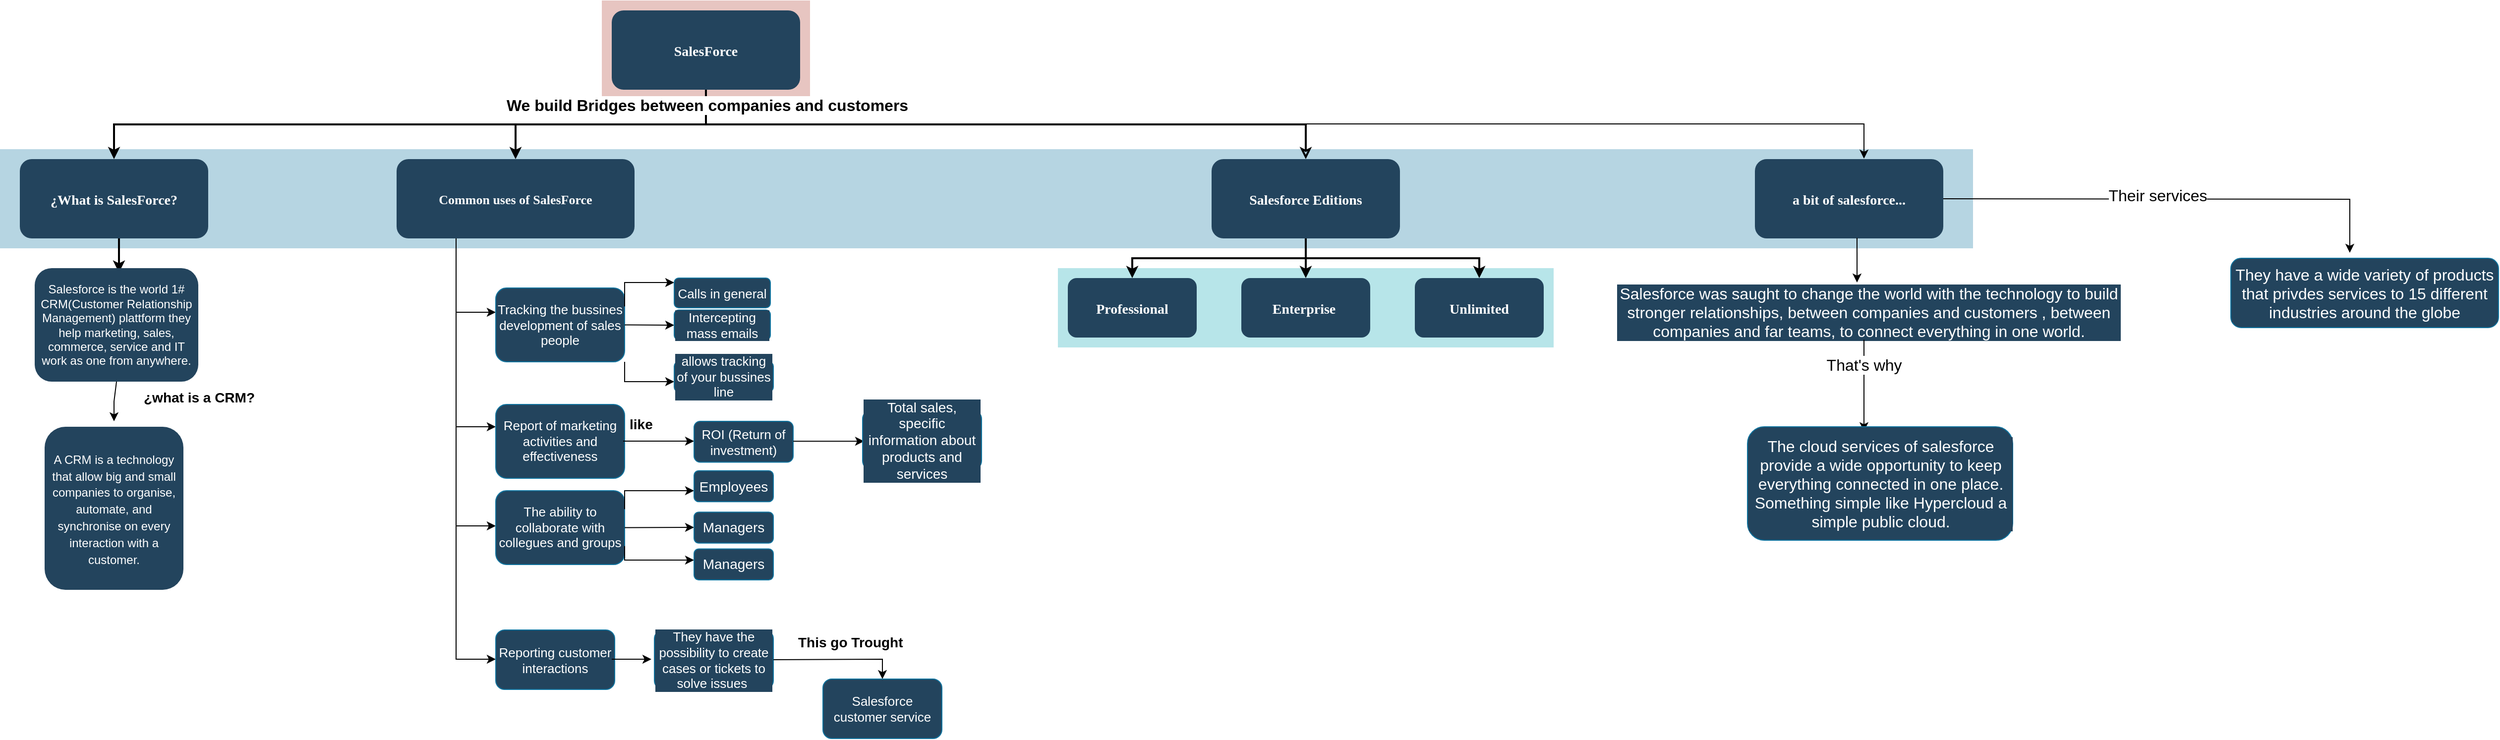 <mxfile version="16.5.6" type="github">
  <diagram name="Page-1" id="2c0d36ab-eaac-3732-788b-9136903baeff">
    <mxGraphModel dx="868" dy="442" grid="1" gridSize="10" guides="1" tooltips="1" connect="1" arrows="1" fold="1" page="1" pageScale="1.5" pageWidth="1169" pageHeight="827" background="none" math="0" shadow="0">
      <root>
        <mxCell id="0" />
        <mxCell id="1" parent="0" />
        <mxCell id="123" value="" style="fillColor=#AE4132;strokeColor=none;opacity=30;" parent="1" vertex="1">
          <mxGeometry x="747" y="175.5" width="210" height="100.0" as="geometry" />
        </mxCell>
        <mxCell id="122" value="" style="fillColor=#10739E;strokeColor=none;opacity=30;" parent="1" vertex="1">
          <mxGeometry x="140" y="325.5" width="1990" height="100" as="geometry" />
        </mxCell>
        <mxCell id="110" value="" style="fillColor=#12AAB5;strokeColor=none;opacity=30;" parent="1" vertex="1">
          <mxGeometry x="1207" y="445.5" width="500" height="80" as="geometry" />
        </mxCell>
        <mxCell id="2" value="SalesForce" style="rounded=1;fillColor=#23445D;gradientColor=none;strokeColor=none;fontColor=#FFFFFF;fontStyle=1;fontFamily=Tahoma;fontSize=14" parent="1" vertex="1">
          <mxGeometry x="757" y="185.5" width="190" height="80" as="geometry" />
        </mxCell>
        <mxCell id="4" value="Salesforce Editions" style="rounded=1;fillColor=#23445D;gradientColor=none;strokeColor=none;fontColor=#FFFFFF;fontStyle=1;fontFamily=Tahoma;fontSize=14" parent="1" vertex="1">
          <mxGeometry x="1362.0" y="335.5" width="190" height="80" as="geometry" />
        </mxCell>
        <mxCell id="9" value="" style="edgeStyle=elbowEdgeStyle;elbow=vertical;strokeWidth=2;rounded=0;endArrow=classic;endFill=0;" parent="1" source="2" target="4" edge="1">
          <mxGeometry x="337" y="215.5" width="100" height="100" as="geometry">
            <mxPoint x="337" y="315.5" as="sourcePoint" />
            <mxPoint x="437" y="215.5" as="targetPoint" />
          </mxGeometry>
        </mxCell>
        <mxCell id="12" value="Common uses of SalesForce" style="rounded=1;fillColor=#23445D;gradientColor=none;strokeColor=none;fontColor=#FFFFFF;fontStyle=1;fontFamily=Tahoma;fontSize=13;" parent="1" vertex="1">
          <mxGeometry x="540" y="335.5" width="240" height="80" as="geometry" />
        </mxCell>
        <mxCell id="13" value="¿What is SalesForce?" style="rounded=1;fillColor=#23445D;gradientColor=none;strokeColor=none;fontColor=#FFFFFF;fontStyle=1;fontFamily=Tahoma;fontSize=14" parent="1" vertex="1">
          <mxGeometry x="160" y="335.5" width="190" height="80" as="geometry" />
        </mxCell>
        <mxCell id="44" value="Professional" style="rounded=1;fillColor=#23445D;gradientColor=none;strokeColor=none;fontColor=#FFFFFF;fontStyle=1;fontFamily=Tahoma;fontSize=14" parent="1" vertex="1">
          <mxGeometry x="1217" y="455.5" width="130" height="60" as="geometry" />
        </mxCell>
        <mxCell id="48" value="Enterprise " style="rounded=1;fillColor=#23445D;gradientColor=none;strokeColor=none;fontColor=#FFFFFF;fontStyle=1;fontFamily=Tahoma;fontSize=14" parent="1" vertex="1">
          <mxGeometry x="1392" y="455.5" width="130" height="60" as="geometry" />
        </mxCell>
        <mxCell id="52" value="Unlimited" style="rounded=1;fillColor=#23445D;gradientColor=none;strokeColor=none;fontColor=#FFFFFF;fontStyle=1;fontFamily=Tahoma;fontSize=14" parent="1" vertex="1">
          <mxGeometry x="1567" y="455.5" width="130" height="60" as="geometry" />
        </mxCell>
        <mxCell id="59" value="" style="edgeStyle=elbowEdgeStyle;elbow=vertical;strokeWidth=2;rounded=0" parent="1" source="2" target="12" edge="1">
          <mxGeometry x="347" y="225.5" width="100" height="100" as="geometry">
            <mxPoint x="862.0" y="275.5" as="sourcePoint" />
            <mxPoint x="1467.0" y="345.5" as="targetPoint" />
          </mxGeometry>
        </mxCell>
        <mxCell id="61" value="" style="edgeStyle=elbowEdgeStyle;elbow=vertical;strokeWidth=2;rounded=0" parent="1" source="2" target="13" edge="1">
          <mxGeometry x="-23" y="135.5" width="100" height="100" as="geometry">
            <mxPoint x="-23" y="235.5" as="sourcePoint" />
            <mxPoint x="77" y="135.5" as="targetPoint" />
          </mxGeometry>
        </mxCell>
        <mxCell id="mwkYcu_TlAt9jS-CwTVa-195" value="&lt;b&gt;We build Bridges between companies and customers&lt;/b&gt;" style="edgeLabel;html=1;align=center;verticalAlign=middle;resizable=0;points=[];fontSize=16;fontColor=#000000;" vertex="1" connectable="0" parent="61">
          <mxGeometry relative="1" as="geometry">
            <mxPoint x="299" y="-20" as="offset" />
          </mxGeometry>
        </mxCell>
        <mxCell id="62" value="" style="edgeStyle=elbowEdgeStyle;elbow=vertical;strokeWidth=2;rounded=0" parent="1" source="13" edge="1">
          <mxGeometry x="-23" y="135.5" width="100" height="100" as="geometry">
            <mxPoint x="-23" y="235.5" as="sourcePoint" />
            <mxPoint x="260" y="450" as="targetPoint" />
            <Array as="points">
              <mxPoint x="260" y="440" />
              <mxPoint x="202" y="440" />
            </Array>
          </mxGeometry>
        </mxCell>
        <mxCell id="104" value="" style="edgeStyle=elbowEdgeStyle;elbow=vertical;strokeWidth=2;rounded=0" parent="1" source="4" target="48" edge="1">
          <mxGeometry x="-23" y="135.5" width="100" height="100" as="geometry">
            <mxPoint x="-23" y="235.5" as="sourcePoint" />
            <mxPoint x="77" y="135.5" as="targetPoint" />
          </mxGeometry>
        </mxCell>
        <mxCell id="105" value="" style="edgeStyle=elbowEdgeStyle;elbow=vertical;strokeWidth=2;rounded=0" parent="1" source="4" target="44" edge="1">
          <mxGeometry x="-23" y="135.5" width="100" height="100" as="geometry">
            <mxPoint x="-23" y="235.5" as="sourcePoint" />
            <mxPoint x="77" y="135.5" as="targetPoint" />
          </mxGeometry>
        </mxCell>
        <mxCell id="106" value="" style="edgeStyle=elbowEdgeStyle;elbow=vertical;strokeWidth=2;rounded=0" parent="1" source="4" target="52" edge="1">
          <mxGeometry x="-23" y="135.5" width="100" height="100" as="geometry">
            <mxPoint x="-23" y="235.5" as="sourcePoint" />
            <mxPoint x="77" y="135.5" as="targetPoint" />
          </mxGeometry>
        </mxCell>
        <mxCell id="mwkYcu_TlAt9jS-CwTVa-124" value="Salesforce is the world 1# CRM(Customer Relationship Management) plattform they help marketing, sales, commerce, service and IT work as one from anywhere." style="rounded=1;whiteSpace=wrap;html=1;fillColor=#23445D;fontColor=#ffffff;strokeColor=none;" vertex="1" parent="1">
          <mxGeometry x="175" y="445.5" width="165" height="114.5" as="geometry" />
        </mxCell>
        <mxCell id="mwkYcu_TlAt9jS-CwTVa-130" value="" style="endArrow=classic;html=1;rounded=0;exitX=0.5;exitY=1;exitDx=0;exitDy=0;" edge="1" parent="1" source="mwkYcu_TlAt9jS-CwTVa-124">
          <mxGeometry width="50" height="50" relative="1" as="geometry">
            <mxPoint x="90" y="555.5" as="sourcePoint" />
            <mxPoint x="255" y="600" as="targetPoint" />
            <Array as="points">
              <mxPoint x="255" y="580" />
            </Array>
          </mxGeometry>
        </mxCell>
        <mxCell id="mwkYcu_TlAt9jS-CwTVa-131" value="&lt;h1&gt;&lt;font style=&quot;font-size: 14px&quot;&gt;¿what is a CRM?&lt;/font&gt;&lt;/h1&gt;" style="text;html=1;strokeColor=none;fillColor=none;spacing=5;spacingTop=-20;whiteSpace=wrap;overflow=hidden;rounded=0;opacity=30;" vertex="1" parent="1">
          <mxGeometry x="280" y="553.25" width="130" height="35.5" as="geometry" />
        </mxCell>
        <mxCell id="mwkYcu_TlAt9jS-CwTVa-132" value="&lt;font style=&quot;font-size: 12px&quot;&gt;&lt;font color=&quot;#ffffff&quot; style=&quot;font-size: 12px&quot;&gt;A CRM is a technology that allow big and small companies&amp;nbsp;&lt;/font&gt;&lt;span style=&quot;font-family: &amp;#34;arial&amp;#34; , sans-serif ; background-color: rgb(35 , 68 , 93)&quot;&gt;&lt;font color=&quot;#ffffff&quot; style=&quot;font-size: 12px&quot;&gt;to organise, automate, and synchronise on every interaction with a customer.&lt;/font&gt;&lt;/span&gt;&lt;/font&gt;" style="rounded=1;whiteSpace=wrap;html=1;fontSize=14;strokeColor=none;fillColor=#23445D;align=center;" vertex="1" parent="1">
          <mxGeometry x="185" y="605.5" width="140" height="164.5" as="geometry" />
        </mxCell>
        <mxCell id="mwkYcu_TlAt9jS-CwTVa-134" value="" style="endArrow=classic;html=1;rounded=0;fontSize=13;fontColor=#FFFFFF;exitX=0.25;exitY=1;exitDx=0;exitDy=0;" edge="1" parent="1" source="12">
          <mxGeometry width="50" height="50" relative="1" as="geometry">
            <mxPoint x="620" y="580" as="sourcePoint" />
            <mxPoint x="640" y="840" as="targetPoint" />
            <Array as="points">
              <mxPoint x="600" y="840" />
            </Array>
          </mxGeometry>
        </mxCell>
        <mxCell id="mwkYcu_TlAt9jS-CwTVa-135" value="" style="endArrow=classic;html=1;rounded=0;fontSize=13;fontColor=#FFFFFF;" edge="1" parent="1">
          <mxGeometry width="50" height="50" relative="1" as="geometry">
            <mxPoint x="600" y="490" as="sourcePoint" />
            <mxPoint x="640" y="490" as="targetPoint" />
          </mxGeometry>
        </mxCell>
        <mxCell id="mwkYcu_TlAt9jS-CwTVa-136" value="Tracking the bussines development of sales people" style="rounded=1;whiteSpace=wrap;html=1;labelBackgroundColor=#23445D;fontSize=13;fontColor=#FFFFFF;strokeColor=#10739E;fillColor=#23445D;glass=0;" vertex="1" parent="1">
          <mxGeometry x="640" y="465.5" width="130" height="74.5" as="geometry" />
        </mxCell>
        <mxCell id="mwkYcu_TlAt9jS-CwTVa-138" value="" style="endArrow=classic;html=1;rounded=0;fontSize=13;fontColor=#FFFFFF;exitX=1;exitY=0.25;exitDx=0;exitDy=0;" edge="1" parent="1" source="mwkYcu_TlAt9jS-CwTVa-136">
          <mxGeometry width="50" height="50" relative="1" as="geometry">
            <mxPoint x="770" y="490" as="sourcePoint" />
            <mxPoint x="820" y="460" as="targetPoint" />
            <Array as="points">
              <mxPoint x="770" y="460" />
              <mxPoint x="790" y="460" />
            </Array>
          </mxGeometry>
        </mxCell>
        <mxCell id="mwkYcu_TlAt9jS-CwTVa-139" value="Calls in general" style="rounded=1;whiteSpace=wrap;html=1;glass=0;labelBackgroundColor=#23445D;fontSize=13;fontColor=#FFFFFF;strokeColor=#10739E;fillColor=#23445D;" vertex="1" parent="1">
          <mxGeometry x="820" y="455.5" width="97" height="30" as="geometry" />
        </mxCell>
        <mxCell id="mwkYcu_TlAt9jS-CwTVa-140" value="" style="endArrow=classic;html=1;rounded=0;fontSize=13;fontColor=#FFFFFF;exitX=1;exitY=0.5;exitDx=0;exitDy=0;" edge="1" parent="1" source="mwkYcu_TlAt9jS-CwTVa-136">
          <mxGeometry width="50" height="50" relative="1" as="geometry">
            <mxPoint x="790" y="527.75" as="sourcePoint" />
            <mxPoint x="820" y="503" as="targetPoint" />
          </mxGeometry>
        </mxCell>
        <mxCell id="mwkYcu_TlAt9jS-CwTVa-141" value="Intercepting mass emails" style="rounded=1;whiteSpace=wrap;html=1;glass=0;labelBackgroundColor=#23445D;fontSize=13;fontColor=#FFFFFF;strokeColor=#10739E;fillColor=#23445D;" vertex="1" parent="1">
          <mxGeometry x="820" y="487.75" width="97" height="30" as="geometry" />
        </mxCell>
        <mxCell id="mwkYcu_TlAt9jS-CwTVa-142" value="" style="endArrow=classic;html=1;rounded=0;fontSize=13;fontColor=#FFFFFF;exitX=1;exitY=1;exitDx=0;exitDy=0;" edge="1" parent="1" source="mwkYcu_TlAt9jS-CwTVa-136">
          <mxGeometry width="50" height="50" relative="1" as="geometry">
            <mxPoint x="800" y="600.5" as="sourcePoint" />
            <mxPoint x="820" y="560" as="targetPoint" />
            <Array as="points">
              <mxPoint x="770" y="560" />
            </Array>
          </mxGeometry>
        </mxCell>
        <mxCell id="mwkYcu_TlAt9jS-CwTVa-143" value="allows tracking of your bussines line" style="rounded=1;whiteSpace=wrap;html=1;glass=0;labelBackgroundColor=#23445D;fontSize=13;fontColor=#FFFFFF;strokeColor=#10739E;fillColor=#23445D;" vertex="1" parent="1">
          <mxGeometry x="820" y="540" width="100" height="30" as="geometry" />
        </mxCell>
        <mxCell id="mwkYcu_TlAt9jS-CwTVa-145" value="They have the possibility to create cases or tickets to solve issues&amp;nbsp;" style="rounded=1;whiteSpace=wrap;html=1;glass=0;labelBackgroundColor=#23445D;fontSize=13;fontColor=#FFFFFF;strokeColor=#10739E;fillColor=#23445D;" vertex="1" parent="1">
          <mxGeometry x="800" y="810.5" width="120" height="60" as="geometry" />
        </mxCell>
        <mxCell id="mwkYcu_TlAt9jS-CwTVa-146" value="" style="endArrow=classic;html=1;rounded=0;fontSize=13;fontColor=#FFFFFF;exitX=1;exitY=0.5;exitDx=0;exitDy=0;" edge="1" parent="1" source="mwkYcu_TlAt9jS-CwTVa-145">
          <mxGeometry width="50" height="50" relative="1" as="geometry">
            <mxPoint x="750" y="990" as="sourcePoint" />
            <mxPoint x="1030" y="860" as="targetPoint" />
            <Array as="points">
              <mxPoint x="1030" y="840" />
            </Array>
          </mxGeometry>
        </mxCell>
        <mxCell id="mwkYcu_TlAt9jS-CwTVa-150" value="Salesforce customer service" style="rounded=1;whiteSpace=wrap;html=1;glass=0;labelBackgroundColor=#23445D;fontSize=13;fontColor=#FFFFFF;strokeColor=#10739E;fillColor=#23445D;" vertex="1" parent="1">
          <mxGeometry x="970" y="860" width="120" height="60" as="geometry" />
        </mxCell>
        <mxCell id="mwkYcu_TlAt9jS-CwTVa-151" value="" style="endArrow=classic;html=1;rounded=0;fontSize=14;fontColor=#FFFFFF;" edge="1" parent="1">
          <mxGeometry width="50" height="50" relative="1" as="geometry">
            <mxPoint x="600" y="605.5" as="sourcePoint" />
            <mxPoint x="640" y="605.5" as="targetPoint" />
          </mxGeometry>
        </mxCell>
        <mxCell id="mwkYcu_TlAt9jS-CwTVa-152" value="Report of marketing activities and effectiveness" style="rounded=1;whiteSpace=wrap;html=1;labelBackgroundColor=#23445D;fontSize=13;fontColor=#FFFFFF;strokeColor=#10739E;fillColor=#23445D;glass=0;" vertex="1" parent="1">
          <mxGeometry x="640" y="583" width="130" height="74.5" as="geometry" />
        </mxCell>
        <mxCell id="mwkYcu_TlAt9jS-CwTVa-153" value="" style="endArrow=classic;html=1;rounded=0;fontSize=14;fontColor=#FFFFFF;" edge="1" parent="1">
          <mxGeometry width="50" height="50" relative="1" as="geometry">
            <mxPoint x="768.5" y="620" as="sourcePoint" />
            <mxPoint x="840" y="620" as="targetPoint" />
          </mxGeometry>
        </mxCell>
        <mxCell id="mwkYcu_TlAt9jS-CwTVa-154" value="&lt;h1&gt;&lt;span style=&quot;font-size: 14px&quot;&gt;like&lt;/span&gt;&lt;/h1&gt;" style="text;html=1;strokeColor=none;fillColor=none;spacing=5;spacingTop=-20;whiteSpace=wrap;overflow=hidden;rounded=0;opacity=30;" vertex="1" parent="1">
          <mxGeometry x="770" y="580" width="40" height="35.5" as="geometry" />
        </mxCell>
        <mxCell id="mwkYcu_TlAt9jS-CwTVa-155" value="ROI (Return of investment)" style="rounded=1;whiteSpace=wrap;html=1;labelBackgroundColor=#23445D;fontSize=13;fontColor=#FFFFFF;strokeColor=#10739E;fillColor=#23445D;glass=0;" vertex="1" parent="1">
          <mxGeometry x="840" y="600" width="100" height="41.25" as="geometry" />
        </mxCell>
        <mxCell id="mwkYcu_TlAt9jS-CwTVa-158" value="" style="endArrow=classic;html=1;rounded=0;fontSize=14;fontColor=#FFFFFF;" edge="1" parent="1">
          <mxGeometry width="50" height="50" relative="1" as="geometry">
            <mxPoint x="940" y="620.13" as="sourcePoint" />
            <mxPoint x="1011.5" y="620.13" as="targetPoint" />
          </mxGeometry>
        </mxCell>
        <mxCell id="mwkYcu_TlAt9jS-CwTVa-159" value="Total sales, specific information about products and services" style="rounded=1;whiteSpace=wrap;html=1;glass=0;labelBackgroundColor=#23445D;fontSize=14;fontColor=#FFFFFF;strokeColor=#10739E;fillColor=#23445D;" vertex="1" parent="1">
          <mxGeometry x="1010" y="588.75" width="120" height="60" as="geometry" />
        </mxCell>
        <mxCell id="mwkYcu_TlAt9jS-CwTVa-160" value="" style="endArrow=classic;html=1;rounded=0;fontSize=14;fontColor=#FFFFFF;" edge="1" parent="1">
          <mxGeometry width="50" height="50" relative="1" as="geometry">
            <mxPoint x="600" y="705.5" as="sourcePoint" />
            <mxPoint x="640" y="705.5" as="targetPoint" />
          </mxGeometry>
        </mxCell>
        <mxCell id="mwkYcu_TlAt9jS-CwTVa-161" value="The ability to collaborate with collegues and groups" style="rounded=1;whiteSpace=wrap;html=1;labelBackgroundColor=#23445D;fontSize=13;fontColor=#FFFFFF;strokeColor=#10739E;fillColor=#23445D;glass=0;" vertex="1" parent="1">
          <mxGeometry x="640" y="670" width="130" height="74.5" as="geometry" />
        </mxCell>
        <mxCell id="mwkYcu_TlAt9jS-CwTVa-162" value="" style="endArrow=classic;html=1;rounded=0;fontSize=14;fontColor=#FFFFFF;exitX=1;exitY=0.25;exitDx=0;exitDy=0;" edge="1" parent="1" source="mwkYcu_TlAt9jS-CwTVa-161">
          <mxGeometry width="50" height="50" relative="1" as="geometry">
            <mxPoint x="940" y="750" as="sourcePoint" />
            <mxPoint x="840" y="670" as="targetPoint" />
            <Array as="points">
              <mxPoint x="770" y="670" />
            </Array>
          </mxGeometry>
        </mxCell>
        <mxCell id="mwkYcu_TlAt9jS-CwTVa-163" value="" style="endArrow=classic;html=1;rounded=0;fontSize=14;fontColor=#FFFFFF;exitX=1;exitY=0.5;exitDx=0;exitDy=0;" edge="1" parent="1" source="mwkYcu_TlAt9jS-CwTVa-161">
          <mxGeometry width="50" height="50" relative="1" as="geometry">
            <mxPoint x="790" y="712.75" as="sourcePoint" />
            <mxPoint x="840" y="707" as="targetPoint" />
          </mxGeometry>
        </mxCell>
        <mxCell id="mwkYcu_TlAt9jS-CwTVa-164" value="" style="endArrow=classic;html=1;rounded=0;fontSize=14;fontColor=#FFFFFF;exitX=1;exitY=0.75;exitDx=0;exitDy=0;" edge="1" parent="1" source="mwkYcu_TlAt9jS-CwTVa-161">
          <mxGeometry width="50" height="50" relative="1" as="geometry">
            <mxPoint x="780" y="717.25" as="sourcePoint" />
            <mxPoint x="840" y="740" as="targetPoint" />
            <Array as="points">
              <mxPoint x="770" y="740" />
            </Array>
          </mxGeometry>
        </mxCell>
        <mxCell id="mwkYcu_TlAt9jS-CwTVa-165" value="Employees" style="rounded=1;whiteSpace=wrap;html=1;glass=0;labelBackgroundColor=#23445D;fontSize=14;fontColor=#FFFFFF;strokeColor=#10739E;fillColor=#23445D;" vertex="1" parent="1">
          <mxGeometry x="840" y="649.88" width="80" height="31.25" as="geometry" />
        </mxCell>
        <mxCell id="mwkYcu_TlAt9jS-CwTVa-166" value="Managers&lt;span style=&quot;color: rgba(0 , 0 , 0 , 0) ; font-family: monospace ; font-size: 0px ; background-color: rgb(248 , 249 , 250)&quot;&gt;%3CmxGraphModel%3E%3Croot%3E%3CmxCell%20id%3D%220%22%2F%3E%3CmxCell%20id%3D%221%22%20parent%3D%220%22%2F%3E%3CmxCell%20id%3D%222%22%20value%3D%22Employees%22%20style%3D%22rounded%3D1%3BwhiteSpace%3Dwrap%3Bhtml%3D1%3Bglass%3D0%3BlabelBackgroundColor%3D%2323445D%3BfontSize%3D14%3BfontColor%3D%23FFFFFF%3BstrokeColor%3D%2310739E%3BfillColor%3D%2323445D%3B%22%20vertex%3D%221%22%20parent%3D%221%22%3E%3CmxGeometry%20x%3D%22840%22%20y%3D%22649.88%22%20width%3D%2280%22%20height%3D%2231.25%22%20as%3D%22geometry%22%2F%3E%3C%2FmxCell%3E%3C%2Froot%3E%3C%2FmxGraphModel%3E&lt;/span&gt;" style="rounded=1;whiteSpace=wrap;html=1;glass=0;labelBackgroundColor=#23445D;fontSize=14;fontColor=#FFFFFF;strokeColor=#10739E;fillColor=#23445D;" vertex="1" parent="1">
          <mxGeometry x="840" y="691.62" width="80" height="31.25" as="geometry" />
        </mxCell>
        <mxCell id="mwkYcu_TlAt9jS-CwTVa-167" value="Managers&lt;span style=&quot;color: rgba(0 , 0 , 0 , 0) ; font-family: monospace ; font-size: 0px ; background-color: rgb(248 , 249 , 250)&quot;&gt;%3CmxGraphModel%3E%3Croot%3E%3CmxCell%20id%3D%220%22%2F%3E%3CmxCell%20id%3D%221%22%20parent%3D%220%22%2F%3E%3CmxCell%20id%3D%222%22%20value%3D%22Employees%22%20style%3D%22rounded%3D1%3BwhiteSpace%3Dwrap%3Bhtml%3D1%3Bglass%3D0%3BlabelBackgroundColor%3D%2323445D%3BfontSize%3D14%3BfontColor%3D%23FFFFFF%3BstrokeColor%3D%2310739E%3BfillColor%3D%2323445D%3B%22%20vertex%3D%221%22%20parent%3D%221%22%3E%3CmxGeometry%20x%3D%22840%22%20y%3D%22649.88%22%20width%3D%2280%22%20height%3D%2231.25%22%20as%3D%22geometry%22%2F%3E%3C%2FmxCell%3E%3C%2Froot%3E%3C%2FmxGraphModel%3E&lt;/span&gt;" style="rounded=1;whiteSpace=wrap;html=1;glass=0;labelBackgroundColor=#23445D;fontSize=14;fontColor=#FFFFFF;strokeColor=#10739E;fillColor=#23445D;" vertex="1" parent="1">
          <mxGeometry x="840" y="728.75" width="80" height="31.25" as="geometry" />
        </mxCell>
        <mxCell id="mwkYcu_TlAt9jS-CwTVa-176" value="Reporting customer interactions" style="rounded=1;whiteSpace=wrap;html=1;labelBackgroundColor=#23445D;fontSize=13;fontColor=#FFFFFF;strokeColor=#10739E;fillColor=#23445D;" vertex="1" parent="1">
          <mxGeometry x="640" y="810.5" width="120" height="60" as="geometry" />
        </mxCell>
        <mxCell id="mwkYcu_TlAt9jS-CwTVa-178" value="&lt;h1&gt;&lt;font style=&quot;font-size: 14px&quot;&gt;This go Trought&lt;/font&gt;&lt;/h1&gt;" style="text;html=1;strokeColor=none;fillColor=none;spacing=5;spacingTop=-20;whiteSpace=wrap;overflow=hidden;rounded=0;opacity=30;" vertex="1" parent="1">
          <mxGeometry x="940" y="800" width="130" height="35.5" as="geometry" />
        </mxCell>
        <mxCell id="mwkYcu_TlAt9jS-CwTVa-181" value="" style="endArrow=classic;html=1;rounded=0;fontSize=14;fontColor=#FFFFFF;" edge="1" parent="1">
          <mxGeometry width="50" height="50" relative="1" as="geometry">
            <mxPoint x="757" y="840" as="sourcePoint" />
            <mxPoint x="797" y="840" as="targetPoint" />
          </mxGeometry>
        </mxCell>
        <mxCell id="mwkYcu_TlAt9jS-CwTVa-191" value="" style="endArrow=classic;html=1;rounded=0;fontSize=14;fontColor=#FFFFFF;strokeWidth=1;entryX=0.579;entryY=-0.006;entryDx=0;entryDy=0;entryPerimeter=0;" edge="1" parent="1" target="mwkYcu_TlAt9jS-CwTVa-192">
          <mxGeometry width="50" height="50" relative="1" as="geometry">
            <mxPoint x="1450" y="300" as="sourcePoint" />
            <mxPoint x="2020" y="330" as="targetPoint" />
            <Array as="points">
              <mxPoint x="2020" y="300" />
            </Array>
          </mxGeometry>
        </mxCell>
        <mxCell id="mwkYcu_TlAt9jS-CwTVa-192" value="a bit of salesforce..." style="rounded=1;fillColor=#23445D;gradientColor=none;strokeColor=none;fontColor=#FFFFFF;fontStyle=1;fontFamily=Tahoma;fontSize=14" vertex="1" parent="1">
          <mxGeometry x="1910.0" y="335.5" width="190" height="80" as="geometry" />
        </mxCell>
        <mxCell id="mwkYcu_TlAt9jS-CwTVa-196" value="" style="endArrow=classic;html=1;rounded=0;fontSize=16;fontColor=#000000;strokeWidth=1;exitX=0.542;exitY=0.994;exitDx=0;exitDy=0;exitPerimeter=0;" edge="1" parent="1" source="mwkYcu_TlAt9jS-CwTVa-192">
          <mxGeometry width="50" height="50" relative="1" as="geometry">
            <mxPoint x="2020" y="500" as="sourcePoint" />
            <mxPoint x="2013" y="460" as="targetPoint" />
          </mxGeometry>
        </mxCell>
        <mxCell id="mwkYcu_TlAt9jS-CwTVa-197" value="Salesforce was saught to change the world with the technology to build stronger relationships, between companies and customers , between companies and far teams, to connect everything in one world." style="rounded=1;whiteSpace=wrap;html=1;glass=0;labelBackgroundColor=#23445D;fontSize=16;fontColor=#FFFFFF;strokeColor=#10739E;fillColor=#23445D;" vertex="1" parent="1">
          <mxGeometry x="1770" y="490" width="510" as="geometry" />
        </mxCell>
        <mxCell id="mwkYcu_TlAt9jS-CwTVa-199" value="" style="endArrow=classic;html=1;rounded=0;fontSize=16;fontColor=#000000;strokeWidth=1;exitX=0.542;exitY=0.994;exitDx=0;exitDy=0;exitPerimeter=0;" edge="1" parent="1">
          <mxGeometry width="50" height="50" relative="1" as="geometry">
            <mxPoint x="2020" y="517.75" as="sourcePoint" />
            <mxPoint x="2020" y="610" as="targetPoint" />
            <Array as="points">
              <mxPoint x="2020" y="560" />
            </Array>
          </mxGeometry>
        </mxCell>
        <mxCell id="mwkYcu_TlAt9jS-CwTVa-200" value="&lt;font color=&quot;#000000&quot;&gt;That&#39;s why&amp;nbsp;&lt;/font&gt;" style="edgeLabel;html=1;align=center;verticalAlign=middle;resizable=0;points=[];fontSize=16;fontColor=#FFFFFF;" vertex="1" connectable="0" parent="mwkYcu_TlAt9jS-CwTVa-199">
          <mxGeometry x="-0.455" y="2" relative="1" as="geometry">
            <mxPoint as="offset" />
          </mxGeometry>
        </mxCell>
        <mxCell id="mwkYcu_TlAt9jS-CwTVa-201" value="&lt;font color=&quot;#ffffff&quot;&gt;The cloud services of salesforce provide a wide opportunity to keep everything connected in one place. Something simple like Hypercloud a simple public cloud.&lt;/font&gt;" style="rounded=1;whiteSpace=wrap;html=1;glass=0;labelBackgroundColor=#23445D;fontSize=16;fontColor=#000000;strokeColor=#10739E;fillColor=#23445D;" vertex="1" parent="1">
          <mxGeometry x="1902.5" y="605.5" width="267.5" height="114.5" as="geometry" />
        </mxCell>
        <mxCell id="mwkYcu_TlAt9jS-CwTVa-202" value="" style="endArrow=classic;html=1;rounded=0;fontSize=16;fontColor=#FFFFFF;strokeWidth=1;exitX=1;exitY=0.5;exitDx=0;exitDy=0;" edge="1" parent="1" source="mwkYcu_TlAt9jS-CwTVa-192">
          <mxGeometry width="50" height="50" relative="1" as="geometry">
            <mxPoint x="2190" y="375.5" as="sourcePoint" />
            <mxPoint x="2510" y="430" as="targetPoint" />
            <Array as="points">
              <mxPoint x="2510" y="376" />
            </Array>
          </mxGeometry>
        </mxCell>
        <mxCell id="mwkYcu_TlAt9jS-CwTVa-203" value="&lt;font color=&quot;#000000&quot;&gt;Their services&lt;/font&gt;" style="edgeLabel;html=1;align=center;verticalAlign=middle;resizable=0;points=[];fontSize=16;fontColor=#FFFFFF;" vertex="1" connectable="0" parent="mwkYcu_TlAt9jS-CwTVa-202">
          <mxGeometry x="-0.069" y="4" relative="1" as="geometry">
            <mxPoint as="offset" />
          </mxGeometry>
        </mxCell>
        <mxCell id="mwkYcu_TlAt9jS-CwTVa-204" value="&lt;font color=&quot;#ffffff&quot;&gt;They have a wide variety of products that privdes services to 15 different industries around the globe&lt;/font&gt;" style="rounded=1;whiteSpace=wrap;html=1;glass=0;labelBackgroundColor=#23445D;fontSize=16;fontColor=#000000;strokeColor=#10739E;fillColor=#23445D;" vertex="1" parent="1">
          <mxGeometry x="2390" y="435.5" width="270" height="70" as="geometry" />
        </mxCell>
      </root>
    </mxGraphModel>
  </diagram>
</mxfile>
